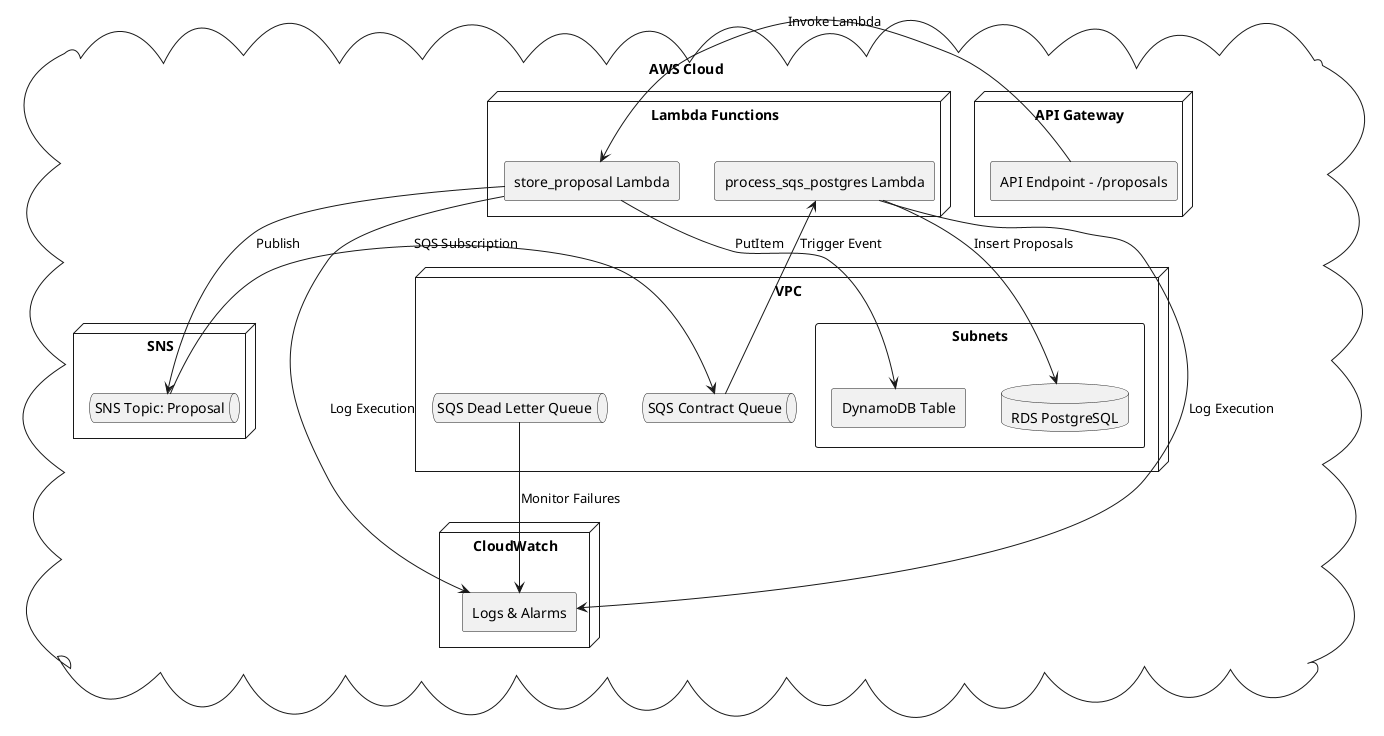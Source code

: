 @startuml

cloud "AWS Cloud" {
    node "VPC" {
        rectangle "Subnets" {
            database "RDS PostgreSQL" as rds
            rectangle "DynamoDB Table" as dynamodb
        }
        queue "SQS Contract Queue" as contract_sqs
        queue "SQS Dead Letter Queue" as contract_dlq
    }
    
    node "API Gateway" {
        rectangle "API Endpoint - /proposals" as api_gateway
    }
    
    node "Lambda Functions" {
        rectangle "store_proposal Lambda" as store_proposal
        rectangle "process_sqs_postgres Lambda" as process_sqs_postgres
    }
    
    node "SNS" {
        queue "SNS Topic: Proposal" as sns_proposal
    }
    
    node "CloudWatch" {
        rectangle "Logs & Alarms" as cloudwatch
    }
    
    store_proposal -down-> dynamodb : "PutItem"
    store_proposal -down-> sns_proposal : "Publish"
    sns_proposal -down-> contract_sqs : "SQS Subscription"
    process_sqs_postgres -down-> rds : "Insert Proposals"
    contract_sqs -down-> process_sqs_postgres : "Trigger Event"
    contract_dlq -down-> cloudwatch : "Monitor Failures"
    
    api_gateway -right-> store_proposal : "Invoke Lambda"
    store_proposal -down-> cloudwatch : "Log Execution"
    process_sqs_postgres -down-> cloudwatch : "Log Execution"
}

@enduml
